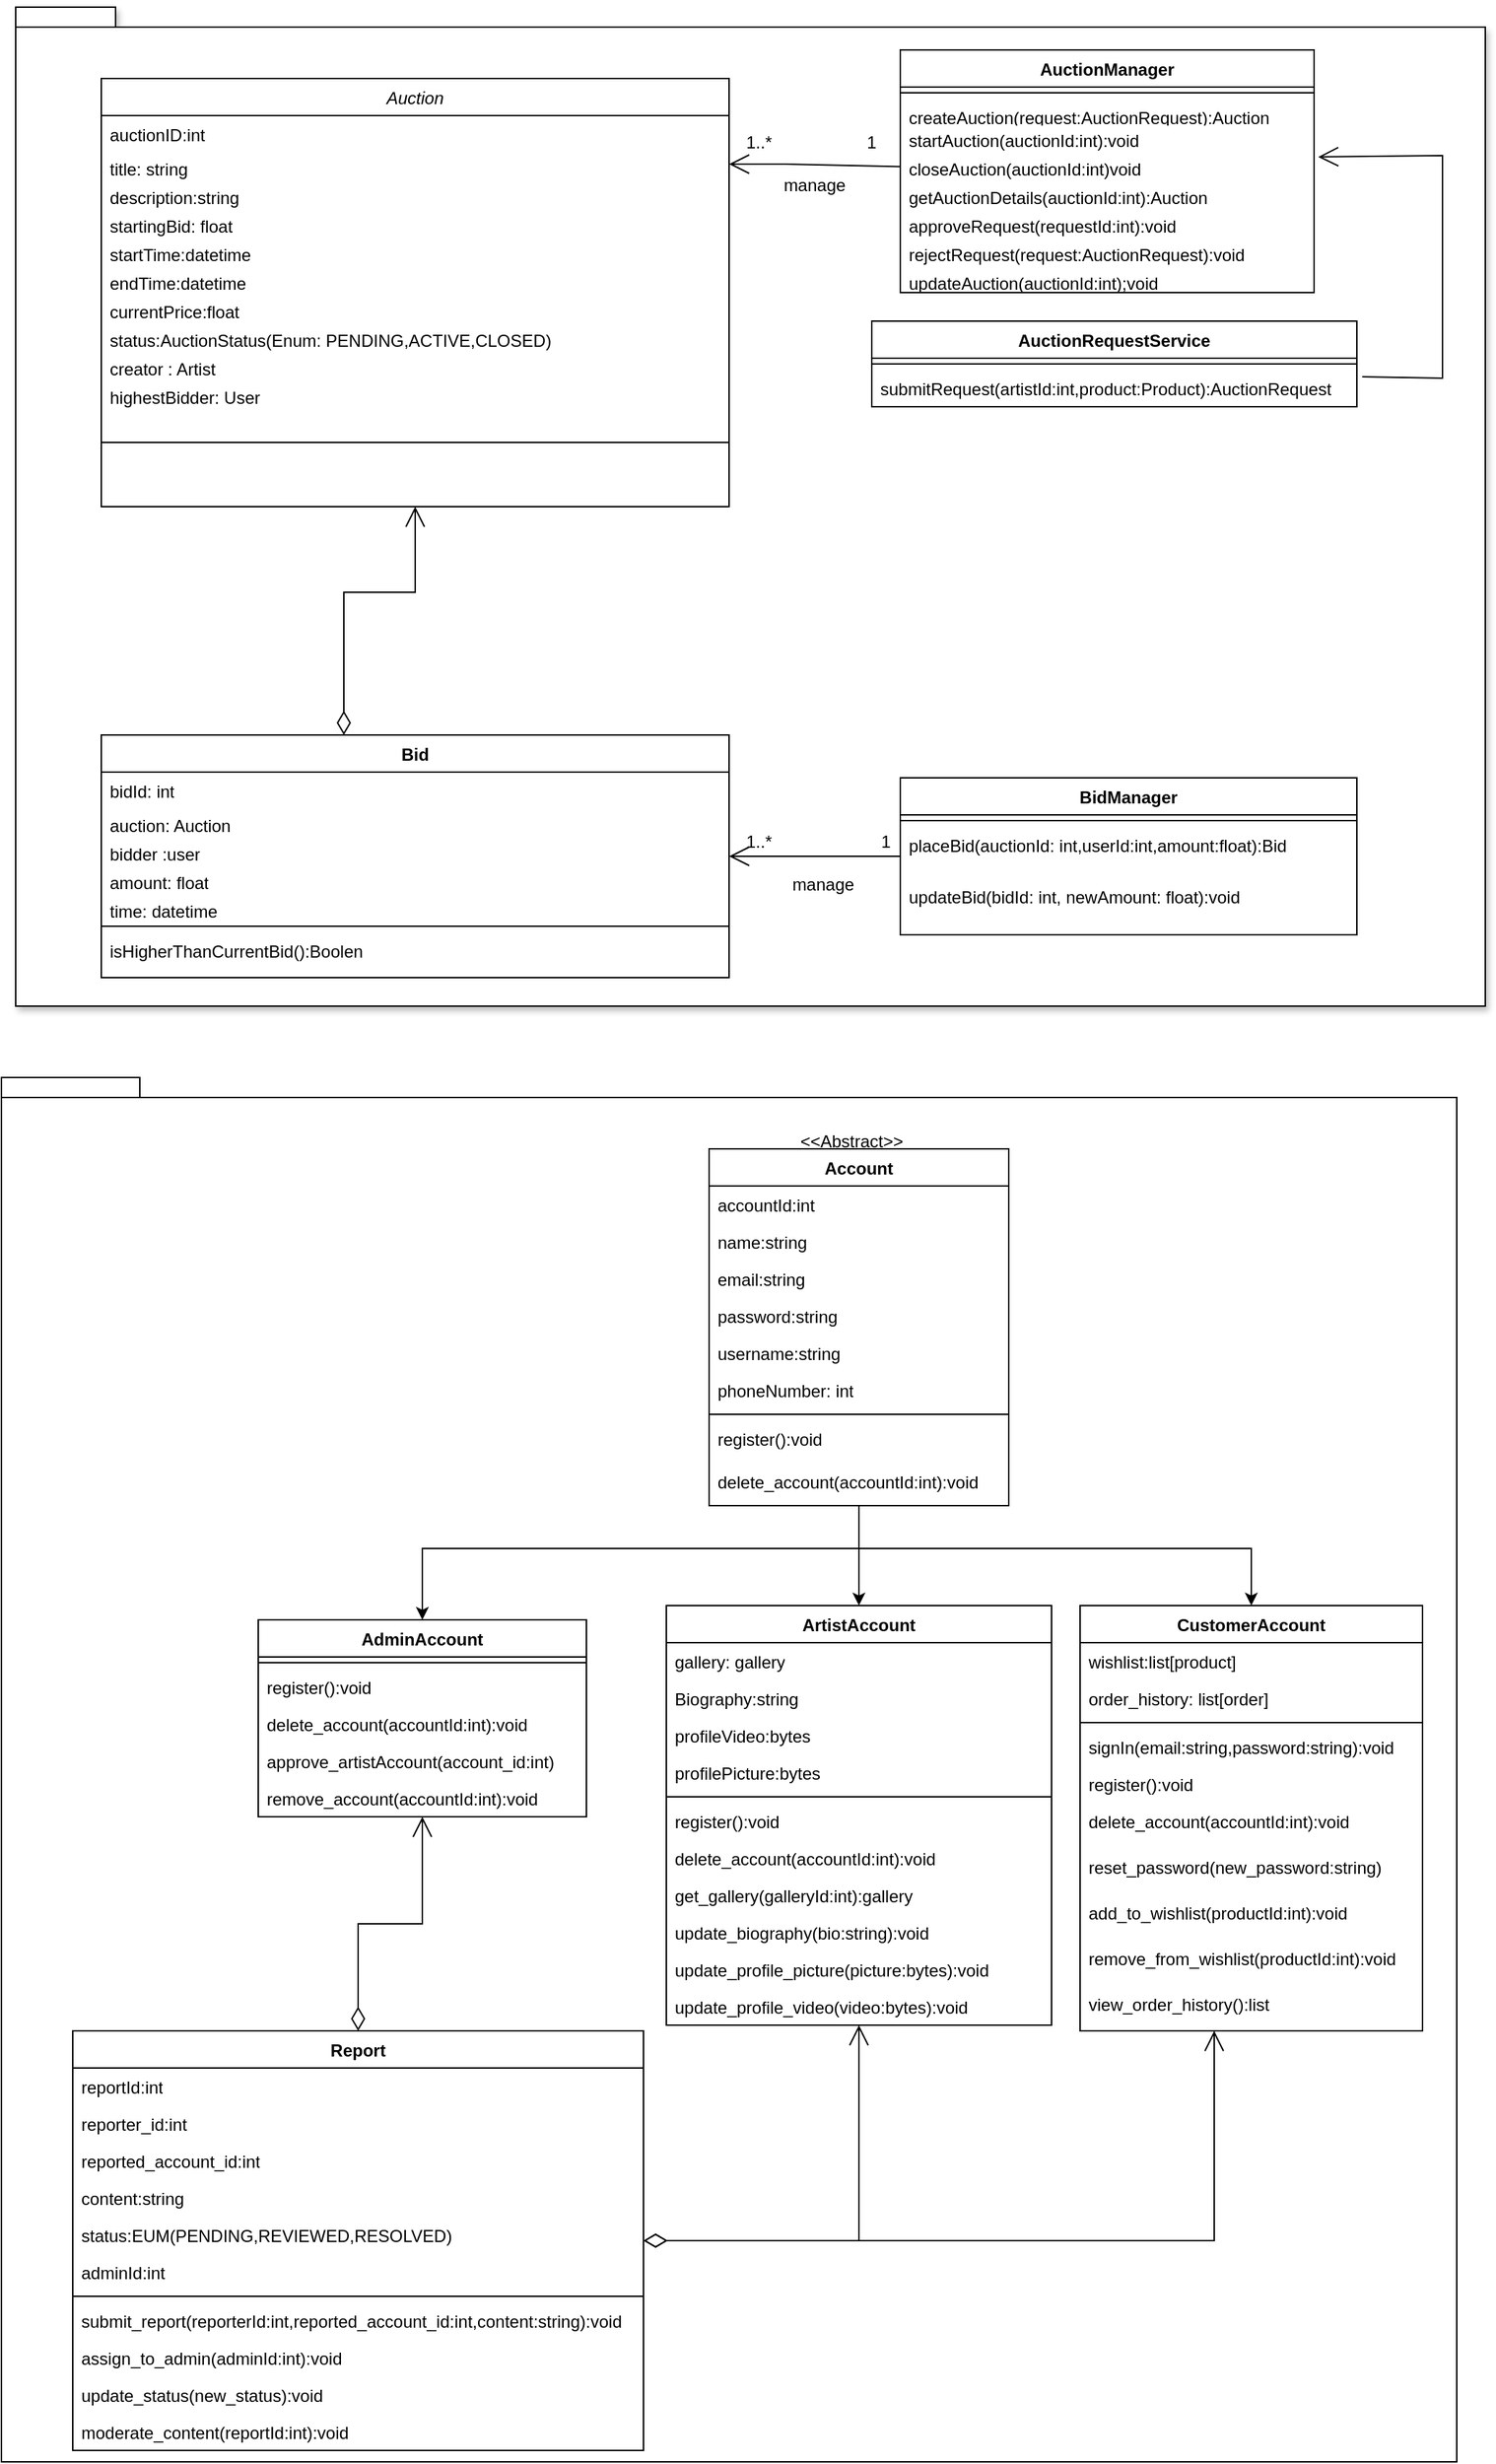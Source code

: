 <mxfile version="21.1.2" type="device">
  <diagram id="C5RBs43oDa-KdzZeNtuy" name="Page-1">
    <mxGraphModel dx="2812" dy="2124" grid="1" gridSize="10" guides="1" tooltips="1" connect="1" arrows="1" fold="1" page="1" pageScale="1" pageWidth="827" pageHeight="1169" math="0" shadow="0">
      <root>
        <mxCell id="WIyWlLk6GJQsqaUBKTNV-0" />
        <mxCell id="WIyWlLk6GJQsqaUBKTNV-1" parent="WIyWlLk6GJQsqaUBKTNV-0" />
        <mxCell id="nZHmT-HBL0MEHLxEnrGU-78" value="" style="shape=folder;fontStyle=1;spacingTop=10;tabWidth=40;tabHeight=14;tabPosition=left;html=1;whiteSpace=wrap;shadow=1;" vertex="1" parent="WIyWlLk6GJQsqaUBKTNV-1">
          <mxGeometry x="-500" y="-930" width="1030" height="700" as="geometry" />
        </mxCell>
        <mxCell id="zkfFHV4jXpPFQw0GAbJ--0" value="Auction" style="swimlane;fontStyle=2;align=center;verticalAlign=top;childLayout=stackLayout;horizontal=1;startSize=26;horizontalStack=0;resizeParent=1;resizeLast=0;collapsible=1;marginBottom=0;rounded=0;shadow=0;strokeWidth=1;" parent="WIyWlLk6GJQsqaUBKTNV-1" vertex="1">
          <mxGeometry x="-440" y="-880" width="440" height="300" as="geometry">
            <mxRectangle x="230" y="140" width="160" height="26" as="alternateBounds" />
          </mxGeometry>
        </mxCell>
        <mxCell id="nZHmT-HBL0MEHLxEnrGU-8" value="auctionID:int" style="text;align=left;verticalAlign=top;spacingLeft=4;spacingRight=4;overflow=hidden;rotatable=0;points=[[0,0.5],[1,0.5]];portConstraint=eastwest;" vertex="1" parent="zkfFHV4jXpPFQw0GAbJ--0">
          <mxGeometry y="26" width="440" height="24" as="geometry" />
        </mxCell>
        <mxCell id="nZHmT-HBL0MEHLxEnrGU-7" value="title: string" style="text;align=left;verticalAlign=top;spacingLeft=4;spacingRight=4;overflow=hidden;rotatable=0;points=[[0,0.5],[1,0.5]];portConstraint=eastwest;" vertex="1" parent="zkfFHV4jXpPFQw0GAbJ--0">
          <mxGeometry y="50" width="440" height="20" as="geometry" />
        </mxCell>
        <mxCell id="nZHmT-HBL0MEHLxEnrGU-6" value="description:string" style="text;align=left;verticalAlign=top;spacingLeft=4;spacingRight=4;overflow=hidden;rotatable=0;points=[[0,0.5],[1,0.5]];portConstraint=eastwest;" vertex="1" parent="zkfFHV4jXpPFQw0GAbJ--0">
          <mxGeometry y="70" width="440" height="20" as="geometry" />
        </mxCell>
        <mxCell id="nZHmT-HBL0MEHLxEnrGU-5" value="startingBid: float" style="text;align=left;verticalAlign=top;spacingLeft=4;spacingRight=4;overflow=hidden;rotatable=0;points=[[0,0.5],[1,0.5]];portConstraint=eastwest;" vertex="1" parent="zkfFHV4jXpPFQw0GAbJ--0">
          <mxGeometry y="90" width="440" height="20" as="geometry" />
        </mxCell>
        <mxCell id="nZHmT-HBL0MEHLxEnrGU-4" value="startTime:datetime" style="text;align=left;verticalAlign=top;spacingLeft=4;spacingRight=4;overflow=hidden;rotatable=0;points=[[0,0.5],[1,0.5]];portConstraint=eastwest;" vertex="1" parent="zkfFHV4jXpPFQw0GAbJ--0">
          <mxGeometry y="110" width="440" height="20" as="geometry" />
        </mxCell>
        <mxCell id="nZHmT-HBL0MEHLxEnrGU-3" value="endTime:datetime&#xa;" style="text;align=left;verticalAlign=top;spacingLeft=4;spacingRight=4;overflow=hidden;rotatable=0;points=[[0,0.5],[1,0.5]];portConstraint=eastwest;" vertex="1" parent="zkfFHV4jXpPFQw0GAbJ--0">
          <mxGeometry y="130" width="440" height="20" as="geometry" />
        </mxCell>
        <mxCell id="nZHmT-HBL0MEHLxEnrGU-1" value="currentPrice:float" style="text;align=left;verticalAlign=top;spacingLeft=4;spacingRight=4;overflow=hidden;rotatable=0;points=[[0,0.5],[1,0.5]];portConstraint=eastwest;" vertex="1" parent="zkfFHV4jXpPFQw0GAbJ--0">
          <mxGeometry y="150" width="440" height="20" as="geometry" />
        </mxCell>
        <mxCell id="nZHmT-HBL0MEHLxEnrGU-0" value="status:AuctionStatus(Enum: PENDING,ACTIVE,CLOSED)" style="text;align=left;verticalAlign=top;spacingLeft=4;spacingRight=4;overflow=hidden;rotatable=0;points=[[0,0.5],[1,0.5]];portConstraint=eastwest;" vertex="1" parent="zkfFHV4jXpPFQw0GAbJ--0">
          <mxGeometry y="170" width="440" height="20" as="geometry" />
        </mxCell>
        <mxCell id="zkfFHV4jXpPFQw0GAbJ--1" value="creator : Artist" style="text;align=left;verticalAlign=top;spacingLeft=4;spacingRight=4;overflow=hidden;rotatable=0;points=[[0,0.5],[1,0.5]];portConstraint=eastwest;" parent="zkfFHV4jXpPFQw0GAbJ--0" vertex="1">
          <mxGeometry y="190" width="440" height="20" as="geometry" />
        </mxCell>
        <mxCell id="nZHmT-HBL0MEHLxEnrGU-9" value="highestBidder: User" style="text;align=left;verticalAlign=top;spacingLeft=4;spacingRight=4;overflow=hidden;rotatable=0;points=[[0,0.5],[1,0.5]];portConstraint=eastwest;" vertex="1" parent="zkfFHV4jXpPFQw0GAbJ--0">
          <mxGeometry y="210" width="440" height="30" as="geometry" />
        </mxCell>
        <mxCell id="zkfFHV4jXpPFQw0GAbJ--4" value="" style="line;html=1;strokeWidth=1;align=left;verticalAlign=middle;spacingTop=-1;spacingLeft=3;spacingRight=3;rotatable=0;labelPosition=right;points=[];portConstraint=eastwest;" parent="zkfFHV4jXpPFQw0GAbJ--0" vertex="1">
          <mxGeometry y="240" width="440" height="30" as="geometry" />
        </mxCell>
        <mxCell id="dDkhY7gSZEvB0Nm0r4al-10" value="AuctionManager" style="swimlane;fontStyle=1;align=center;verticalAlign=top;childLayout=stackLayout;horizontal=1;startSize=26;horizontalStack=0;resizeParent=1;resizeParentMax=0;resizeLast=0;collapsible=1;marginBottom=0;whiteSpace=wrap;html=1;" parent="WIyWlLk6GJQsqaUBKTNV-1" vertex="1">
          <mxGeometry x="120" y="-900" width="290" height="170" as="geometry" />
        </mxCell>
        <mxCell id="dDkhY7gSZEvB0Nm0r4al-12" value="" style="line;strokeWidth=1;fillColor=none;align=left;verticalAlign=middle;spacingTop=-1;spacingLeft=3;spacingRight=3;rotatable=0;labelPosition=right;points=[];portConstraint=eastwest;strokeColor=inherit;" parent="dDkhY7gSZEvB0Nm0r4al-10" vertex="1">
          <mxGeometry y="26" width="290" height="8" as="geometry" />
        </mxCell>
        <mxCell id="dDkhY7gSZEvB0Nm0r4al-13" value="createAuction(request:AuctionRequest):Auction" style="text;strokeColor=none;fillColor=none;align=left;verticalAlign=top;spacingLeft=4;spacingRight=4;overflow=hidden;rotatable=0;points=[[0,0.5],[1,0.5]];portConstraint=eastwest;whiteSpace=wrap;html=1;" parent="dDkhY7gSZEvB0Nm0r4al-10" vertex="1">
          <mxGeometry y="34" width="290" height="16" as="geometry" />
        </mxCell>
        <mxCell id="dDkhY7gSZEvB0Nm0r4al-29" value="startAuction(auctionId:int):void" style="text;strokeColor=none;fillColor=none;align=left;verticalAlign=top;spacingLeft=4;spacingRight=4;overflow=hidden;rotatable=0;points=[[0,0.5],[1,0.5]];portConstraint=eastwest;whiteSpace=wrap;html=1;" parent="dDkhY7gSZEvB0Nm0r4al-10" vertex="1">
          <mxGeometry y="50" width="290" height="20" as="geometry" />
        </mxCell>
        <mxCell id="dDkhY7gSZEvB0Nm0r4al-28" value="closeAuction(auctionId:int)void" style="text;strokeColor=none;fillColor=none;align=left;verticalAlign=top;spacingLeft=4;spacingRight=4;overflow=hidden;rotatable=0;points=[[0,0.5],[1,0.5]];portConstraint=eastwest;whiteSpace=wrap;html=1;" parent="dDkhY7gSZEvB0Nm0r4al-10" vertex="1">
          <mxGeometry y="70" width="290" height="20" as="geometry" />
        </mxCell>
        <mxCell id="dDkhY7gSZEvB0Nm0r4al-27" value="getAuctionDetails(auctionId:int):Auction" style="text;strokeColor=none;fillColor=none;align=left;verticalAlign=top;spacingLeft=4;spacingRight=4;overflow=hidden;rotatable=0;points=[[0,0.5],[1,0.5]];portConstraint=eastwest;whiteSpace=wrap;html=1;" parent="dDkhY7gSZEvB0Nm0r4al-10" vertex="1">
          <mxGeometry y="90" width="290" height="20" as="geometry" />
        </mxCell>
        <mxCell id="nZHmT-HBL0MEHLxEnrGU-21" value="approveRequest(requestId:int):void" style="text;strokeColor=none;fillColor=none;align=left;verticalAlign=top;spacingLeft=4;spacingRight=4;overflow=hidden;rotatable=0;points=[[0,0.5],[1,0.5]];portConstraint=eastwest;whiteSpace=wrap;html=1;" vertex="1" parent="dDkhY7gSZEvB0Nm0r4al-10">
          <mxGeometry y="110" width="290" height="20" as="geometry" />
        </mxCell>
        <mxCell id="nZHmT-HBL0MEHLxEnrGU-22" value="rejectRequest(request:AuctionRequest):void" style="text;strokeColor=none;fillColor=none;align=left;verticalAlign=top;spacingLeft=4;spacingRight=4;overflow=hidden;rotatable=0;points=[[0,0.5],[1,0.5]];portConstraint=eastwest;whiteSpace=wrap;html=1;" vertex="1" parent="dDkhY7gSZEvB0Nm0r4al-10">
          <mxGeometry y="130" width="290" height="20" as="geometry" />
        </mxCell>
        <mxCell id="nZHmT-HBL0MEHLxEnrGU-129" value="updateAuction(auctionId:int);void" style="text;strokeColor=none;fillColor=none;align=left;verticalAlign=top;spacingLeft=4;spacingRight=4;overflow=hidden;rotatable=0;points=[[0,0.5],[1,0.5]];portConstraint=eastwest;whiteSpace=wrap;html=1;" vertex="1" parent="dDkhY7gSZEvB0Nm0r4al-10">
          <mxGeometry y="150" width="290" height="20" as="geometry" />
        </mxCell>
        <mxCell id="dDkhY7gSZEvB0Nm0r4al-15" value="BidManager" style="swimlane;fontStyle=1;align=center;verticalAlign=top;childLayout=stackLayout;horizontal=1;startSize=26;horizontalStack=0;resizeParent=1;resizeParentMax=0;resizeLast=0;collapsible=1;marginBottom=0;whiteSpace=wrap;html=1;" parent="WIyWlLk6GJQsqaUBKTNV-1" vertex="1">
          <mxGeometry x="120" y="-390" width="320" height="110" as="geometry" />
        </mxCell>
        <mxCell id="dDkhY7gSZEvB0Nm0r4al-17" value="" style="line;strokeWidth=1;fillColor=none;align=left;verticalAlign=middle;spacingTop=-1;spacingLeft=3;spacingRight=3;rotatable=0;labelPosition=right;points=[];portConstraint=eastwest;strokeColor=inherit;" parent="dDkhY7gSZEvB0Nm0r4al-15" vertex="1">
          <mxGeometry y="26" width="320" height="8" as="geometry" />
        </mxCell>
        <mxCell id="dDkhY7gSZEvB0Nm0r4al-18" value="placeBid(auctionId: int,userId:int,amount:float):Bid" style="text;strokeColor=none;fillColor=none;align=left;verticalAlign=top;spacingLeft=4;spacingRight=4;overflow=hidden;rotatable=0;points=[[0,0.5],[1,0.5]];portConstraint=eastwest;whiteSpace=wrap;html=1;" parent="dDkhY7gSZEvB0Nm0r4al-15" vertex="1">
          <mxGeometry y="34" width="320" height="36" as="geometry" />
        </mxCell>
        <mxCell id="dDkhY7gSZEvB0Nm0r4al-26" value="updateBid(bidId: int, newAmount: float):void" style="text;strokeColor=none;fillColor=none;align=left;verticalAlign=top;spacingLeft=4;spacingRight=4;overflow=hidden;rotatable=0;points=[[0,0.5],[1,0.5]];portConstraint=eastwest;whiteSpace=wrap;html=1;" parent="dDkhY7gSZEvB0Nm0r4al-15" vertex="1">
          <mxGeometry y="70" width="320" height="40" as="geometry" />
        </mxCell>
        <mxCell id="dDkhY7gSZEvB0Nm0r4al-41" value="AuctionRequestService" style="swimlane;fontStyle=1;align=center;verticalAlign=top;childLayout=stackLayout;horizontal=1;startSize=26;horizontalStack=0;resizeParent=1;resizeParentMax=0;resizeLast=0;collapsible=1;marginBottom=0;whiteSpace=wrap;html=1;" parent="WIyWlLk6GJQsqaUBKTNV-1" vertex="1">
          <mxGeometry x="100" y="-710" width="340" height="60" as="geometry" />
        </mxCell>
        <mxCell id="dDkhY7gSZEvB0Nm0r4al-43" value="" style="line;strokeWidth=1;fillColor=none;align=left;verticalAlign=middle;spacingTop=-1;spacingLeft=3;spacingRight=3;rotatable=0;labelPosition=right;points=[];portConstraint=eastwest;strokeColor=inherit;" parent="dDkhY7gSZEvB0Nm0r4al-41" vertex="1">
          <mxGeometry y="26" width="340" height="8" as="geometry" />
        </mxCell>
        <mxCell id="dDkhY7gSZEvB0Nm0r4al-44" value="submitRequest(artistId:int,product:Product):AuctionRequest" style="text;strokeColor=none;fillColor=none;align=left;verticalAlign=top;spacingLeft=4;spacingRight=4;overflow=hidden;rotatable=0;points=[[0,0.5],[1,0.5]];portConstraint=eastwest;whiteSpace=wrap;html=1;" parent="dDkhY7gSZEvB0Nm0r4al-41" vertex="1">
          <mxGeometry y="34" width="340" height="26" as="geometry" />
        </mxCell>
        <mxCell id="dDkhY7gSZEvB0Nm0r4al-2" value="Bid" style="swimlane;fontStyle=1;align=center;verticalAlign=top;childLayout=stackLayout;horizontal=1;startSize=26;horizontalStack=0;resizeParent=1;resizeParentMax=0;resizeLast=0;collapsible=1;marginBottom=0;whiteSpace=wrap;html=1;" parent="WIyWlLk6GJQsqaUBKTNV-1" vertex="1">
          <mxGeometry x="-440" y="-420" width="440" height="170" as="geometry" />
        </mxCell>
        <mxCell id="dDkhY7gSZEvB0Nm0r4al-3" value="bidId: int" style="text;strokeColor=none;fillColor=none;align=left;verticalAlign=top;spacingLeft=4;spacingRight=4;overflow=hidden;rotatable=0;points=[[0,0.5],[1,0.5]];portConstraint=eastwest;whiteSpace=wrap;html=1;" parent="dDkhY7gSZEvB0Nm0r4al-2" vertex="1">
          <mxGeometry y="26" width="440" height="24" as="geometry" />
        </mxCell>
        <mxCell id="dDkhY7gSZEvB0Nm0r4al-33" value="auction: Auction&lt;br&gt;" style="text;strokeColor=none;fillColor=none;align=left;verticalAlign=top;spacingLeft=4;spacingRight=4;overflow=hidden;rotatable=0;points=[[0,0.5],[1,0.5]];portConstraint=eastwest;whiteSpace=wrap;html=1;" parent="dDkhY7gSZEvB0Nm0r4al-2" vertex="1">
          <mxGeometry y="50" width="440" height="20" as="geometry" />
        </mxCell>
        <mxCell id="dDkhY7gSZEvB0Nm0r4al-32" value="bidder :user" style="text;strokeColor=none;fillColor=none;align=left;verticalAlign=top;spacingLeft=4;spacingRight=4;overflow=hidden;rotatable=0;points=[[0,0.5],[1,0.5]];portConstraint=eastwest;whiteSpace=wrap;html=1;" parent="dDkhY7gSZEvB0Nm0r4al-2" vertex="1">
          <mxGeometry y="70" width="440" height="20" as="geometry" />
        </mxCell>
        <mxCell id="dDkhY7gSZEvB0Nm0r4al-31" value="amount: float" style="text;strokeColor=none;fillColor=none;align=left;verticalAlign=top;spacingLeft=4;spacingRight=4;overflow=hidden;rotatable=0;points=[[0,0.5],[1,0.5]];portConstraint=eastwest;whiteSpace=wrap;html=1;" parent="dDkhY7gSZEvB0Nm0r4al-2" vertex="1">
          <mxGeometry y="90" width="440" height="20" as="geometry" />
        </mxCell>
        <mxCell id="dDkhY7gSZEvB0Nm0r4al-30" value="time: datetime" style="text;strokeColor=none;fillColor=none;align=left;verticalAlign=top;spacingLeft=4;spacingRight=4;overflow=hidden;rotatable=0;points=[[0,0.5],[1,0.5]];portConstraint=eastwest;whiteSpace=wrap;html=1;" parent="dDkhY7gSZEvB0Nm0r4al-2" vertex="1">
          <mxGeometry y="110" width="440" height="20" as="geometry" />
        </mxCell>
        <mxCell id="dDkhY7gSZEvB0Nm0r4al-4" value="" style="line;strokeWidth=1;fillColor=none;align=left;verticalAlign=middle;spacingTop=-1;spacingLeft=3;spacingRight=3;rotatable=0;labelPosition=right;points=[];portConstraint=eastwest;strokeColor=inherit;" parent="dDkhY7gSZEvB0Nm0r4al-2" vertex="1">
          <mxGeometry y="130" width="440" height="8" as="geometry" />
        </mxCell>
        <mxCell id="dDkhY7gSZEvB0Nm0r4al-5" value="isHigherThanCurrentBid():Boolen" style="text;strokeColor=none;fillColor=none;align=left;verticalAlign=top;spacingLeft=4;spacingRight=4;overflow=hidden;rotatable=0;points=[[0,0.5],[1,0.5]];portConstraint=eastwest;whiteSpace=wrap;html=1;" parent="dDkhY7gSZEvB0Nm0r4al-2" vertex="1">
          <mxGeometry y="138" width="440" height="32" as="geometry" />
        </mxCell>
        <mxCell id="nZHmT-HBL0MEHLxEnrGU-15" value="" style="endArrow=open;html=1;endSize=12;startArrow=diamondThin;startSize=14;startFill=0;edgeStyle=orthogonalEdgeStyle;align=left;verticalAlign=bottom;rounded=0;" edge="1" parent="WIyWlLk6GJQsqaUBKTNV-1" source="dDkhY7gSZEvB0Nm0r4al-2" target="zkfFHV4jXpPFQw0GAbJ--0">
          <mxGeometry x="-1" y="3" relative="1" as="geometry">
            <mxPoint x="-260" y="-420" as="sourcePoint" />
            <mxPoint x="-270" y="-530" as="targetPoint" />
            <Array as="points">
              <mxPoint x="-270" y="-520" />
              <mxPoint x="-220" y="-520" />
            </Array>
          </mxGeometry>
        </mxCell>
        <mxCell id="nZHmT-HBL0MEHLxEnrGU-19" value="" style="endArrow=open;endFill=1;endSize=12;html=1;rounded=0;entryX=1.01;entryY=0.247;entryDx=0;entryDy=0;entryPerimeter=0;exitX=1.011;exitY=0.19;exitDx=0;exitDy=0;exitPerimeter=0;" edge="1" parent="WIyWlLk6GJQsqaUBKTNV-1" source="dDkhY7gSZEvB0Nm0r4al-44" target="dDkhY7gSZEvB0Nm0r4al-28">
          <mxGeometry width="160" relative="1" as="geometry">
            <mxPoint x="400" y="-825.32" as="sourcePoint" />
            <mxPoint x="440" y="-710" as="targetPoint" />
            <Array as="points">
              <mxPoint x="500" y="-670" />
              <mxPoint x="500" y="-826" />
            </Array>
          </mxGeometry>
        </mxCell>
        <mxCell id="nZHmT-HBL0MEHLxEnrGU-91" value="" style="shape=folder;fontStyle=1;spacingTop=10;tabWidth=40;tabHeight=14;tabPosition=left;html=1;whiteSpace=wrap;" vertex="1" parent="WIyWlLk6GJQsqaUBKTNV-1">
          <mxGeometry x="-510" y="-180" width="1020" height="970" as="geometry" />
        </mxCell>
        <mxCell id="nZHmT-HBL0MEHLxEnrGU-92" style="edgeStyle=orthogonalEdgeStyle;rounded=0;orthogonalLoop=1;jettySize=auto;html=1;" edge="1" parent="WIyWlLk6GJQsqaUBKTNV-1" source="nZHmT-HBL0MEHLxEnrGU-35" target="nZHmT-HBL0MEHLxEnrGU-59">
          <mxGeometry relative="1" as="geometry">
            <Array as="points">
              <mxPoint x="91" y="150" />
              <mxPoint x="366" y="150" />
            </Array>
          </mxGeometry>
        </mxCell>
        <mxCell id="nZHmT-HBL0MEHLxEnrGU-94" style="edgeStyle=orthogonalEdgeStyle;rounded=0;orthogonalLoop=1;jettySize=auto;html=1;" edge="1" parent="WIyWlLk6GJQsqaUBKTNV-1" source="nZHmT-HBL0MEHLxEnrGU-35" target="nZHmT-HBL0MEHLxEnrGU-46">
          <mxGeometry relative="1" as="geometry">
            <Array as="points">
              <mxPoint x="91" y="150" />
              <mxPoint x="-215" y="150" />
            </Array>
          </mxGeometry>
        </mxCell>
        <mxCell id="nZHmT-HBL0MEHLxEnrGU-95" style="edgeStyle=orthogonalEdgeStyle;rounded=0;orthogonalLoop=1;jettySize=auto;html=1;" edge="1" parent="WIyWlLk6GJQsqaUBKTNV-1" source="nZHmT-HBL0MEHLxEnrGU-35" target="nZHmT-HBL0MEHLxEnrGU-50">
          <mxGeometry relative="1" as="geometry" />
        </mxCell>
        <mxCell id="nZHmT-HBL0MEHLxEnrGU-35" value="Account" style="swimlane;fontStyle=1;align=center;verticalAlign=top;childLayout=stackLayout;horizontal=1;startSize=26;horizontalStack=0;resizeParent=1;resizeParentMax=0;resizeLast=0;collapsible=1;marginBottom=0;whiteSpace=wrap;html=1;" vertex="1" parent="WIyWlLk6GJQsqaUBKTNV-1">
          <mxGeometry x="-14" y="-130" width="210" height="250" as="geometry" />
        </mxCell>
        <mxCell id="nZHmT-HBL0MEHLxEnrGU-54" value="accountId:int" style="text;strokeColor=none;fillColor=none;align=left;verticalAlign=top;spacingLeft=4;spacingRight=4;overflow=hidden;rotatable=0;points=[[0,0.5],[1,0.5]];portConstraint=eastwest;whiteSpace=wrap;html=1;" vertex="1" parent="nZHmT-HBL0MEHLxEnrGU-35">
          <mxGeometry y="26" width="210" height="26" as="geometry" />
        </mxCell>
        <mxCell id="nZHmT-HBL0MEHLxEnrGU-55" value="name:string" style="text;strokeColor=none;fillColor=none;align=left;verticalAlign=top;spacingLeft=4;spacingRight=4;overflow=hidden;rotatable=0;points=[[0,0.5],[1,0.5]];portConstraint=eastwest;whiteSpace=wrap;html=1;" vertex="1" parent="nZHmT-HBL0MEHLxEnrGU-35">
          <mxGeometry y="52" width="210" height="26" as="geometry" />
        </mxCell>
        <mxCell id="nZHmT-HBL0MEHLxEnrGU-56" value="email:string" style="text;strokeColor=none;fillColor=none;align=left;verticalAlign=top;spacingLeft=4;spacingRight=4;overflow=hidden;rotatable=0;points=[[0,0.5],[1,0.5]];portConstraint=eastwest;whiteSpace=wrap;html=1;" vertex="1" parent="nZHmT-HBL0MEHLxEnrGU-35">
          <mxGeometry y="78" width="210" height="26" as="geometry" />
        </mxCell>
        <mxCell id="nZHmT-HBL0MEHLxEnrGU-36" value="password:string" style="text;strokeColor=none;fillColor=none;align=left;verticalAlign=top;spacingLeft=4;spacingRight=4;overflow=hidden;rotatable=0;points=[[0,0.5],[1,0.5]];portConstraint=eastwest;whiteSpace=wrap;html=1;" vertex="1" parent="nZHmT-HBL0MEHLxEnrGU-35">
          <mxGeometry y="104" width="210" height="26" as="geometry" />
        </mxCell>
        <mxCell id="nZHmT-HBL0MEHLxEnrGU-57" value="username:string" style="text;strokeColor=none;fillColor=none;align=left;verticalAlign=top;spacingLeft=4;spacingRight=4;overflow=hidden;rotatable=0;points=[[0,0.5],[1,0.5]];portConstraint=eastwest;whiteSpace=wrap;html=1;" vertex="1" parent="nZHmT-HBL0MEHLxEnrGU-35">
          <mxGeometry y="130" width="210" height="26" as="geometry" />
        </mxCell>
        <mxCell id="nZHmT-HBL0MEHLxEnrGU-76" value="phoneNumber: int" style="text;strokeColor=none;fillColor=none;align=left;verticalAlign=top;spacingLeft=4;spacingRight=4;overflow=hidden;rotatable=0;points=[[0,0.5],[1,0.5]];portConstraint=eastwest;whiteSpace=wrap;html=1;" vertex="1" parent="nZHmT-HBL0MEHLxEnrGU-35">
          <mxGeometry y="156" width="210" height="26" as="geometry" />
        </mxCell>
        <mxCell id="nZHmT-HBL0MEHLxEnrGU-37" value="" style="line;strokeWidth=1;fillColor=none;align=left;verticalAlign=middle;spacingTop=-1;spacingLeft=3;spacingRight=3;rotatable=0;labelPosition=right;points=[];portConstraint=eastwest;strokeColor=inherit;" vertex="1" parent="nZHmT-HBL0MEHLxEnrGU-35">
          <mxGeometry y="182" width="210" height="8" as="geometry" />
        </mxCell>
        <mxCell id="nZHmT-HBL0MEHLxEnrGU-38" value="register():void" style="text;strokeColor=none;fillColor=none;align=left;verticalAlign=top;spacingLeft=4;spacingRight=4;overflow=hidden;rotatable=0;points=[[0,0.5],[1,0.5]];portConstraint=eastwest;whiteSpace=wrap;html=1;" vertex="1" parent="nZHmT-HBL0MEHLxEnrGU-35">
          <mxGeometry y="190" width="210" height="30" as="geometry" />
        </mxCell>
        <mxCell id="nZHmT-HBL0MEHLxEnrGU-39" value="delete_account(accountId:int):void" style="text;strokeColor=none;fillColor=none;align=left;verticalAlign=top;spacingLeft=4;spacingRight=4;overflow=hidden;rotatable=0;points=[[0,0.5],[1,0.5]];portConstraint=eastwest;whiteSpace=wrap;html=1;" vertex="1" parent="nZHmT-HBL0MEHLxEnrGU-35">
          <mxGeometry y="220" width="210" height="30" as="geometry" />
        </mxCell>
        <mxCell id="nZHmT-HBL0MEHLxEnrGU-41" value="&amp;lt;&amp;lt;Abstract&amp;gt;&amp;gt;" style="text;html=1;strokeColor=none;fillColor=none;align=center;verticalAlign=middle;whiteSpace=wrap;rounded=0;" vertex="1" parent="WIyWlLk6GJQsqaUBKTNV-1">
          <mxGeometry x="56" y="-150" width="60" height="30" as="geometry" />
        </mxCell>
        <mxCell id="nZHmT-HBL0MEHLxEnrGU-46" value="AdminAccount" style="swimlane;fontStyle=1;align=center;verticalAlign=top;childLayout=stackLayout;horizontal=1;startSize=26;horizontalStack=0;resizeParent=1;resizeParentMax=0;resizeLast=0;collapsible=1;marginBottom=0;whiteSpace=wrap;html=1;" vertex="1" parent="WIyWlLk6GJQsqaUBKTNV-1">
          <mxGeometry x="-330" y="200" width="230" height="138" as="geometry" />
        </mxCell>
        <mxCell id="nZHmT-HBL0MEHLxEnrGU-48" value="" style="line;strokeWidth=1;fillColor=none;align=left;verticalAlign=middle;spacingTop=-1;spacingLeft=3;spacingRight=3;rotatable=0;labelPosition=right;points=[];portConstraint=eastwest;strokeColor=inherit;" vertex="1" parent="nZHmT-HBL0MEHLxEnrGU-46">
          <mxGeometry y="26" width="230" height="8" as="geometry" />
        </mxCell>
        <mxCell id="nZHmT-HBL0MEHLxEnrGU-101" value="register():void" style="text;strokeColor=none;fillColor=none;align=left;verticalAlign=top;spacingLeft=4;spacingRight=4;overflow=hidden;rotatable=0;points=[[0,0.5],[1,0.5]];portConstraint=eastwest;whiteSpace=wrap;html=1;" vertex="1" parent="nZHmT-HBL0MEHLxEnrGU-46">
          <mxGeometry y="34" width="230" height="26" as="geometry" />
        </mxCell>
        <mxCell id="nZHmT-HBL0MEHLxEnrGU-100" value="delete_account(accountId:int):void" style="text;strokeColor=none;fillColor=none;align=left;verticalAlign=top;spacingLeft=4;spacingRight=4;overflow=hidden;rotatable=0;points=[[0,0.5],[1,0.5]];portConstraint=eastwest;whiteSpace=wrap;html=1;" vertex="1" parent="nZHmT-HBL0MEHLxEnrGU-46">
          <mxGeometry y="60" width="230" height="26" as="geometry" />
        </mxCell>
        <mxCell id="nZHmT-HBL0MEHLxEnrGU-49" value="approve_artistAccount(account_id:int)" style="text;strokeColor=none;fillColor=none;align=left;verticalAlign=top;spacingLeft=4;spacingRight=4;overflow=hidden;rotatable=0;points=[[0,0.5],[1,0.5]];portConstraint=eastwest;whiteSpace=wrap;html=1;" vertex="1" parent="nZHmT-HBL0MEHLxEnrGU-46">
          <mxGeometry y="86" width="230" height="26" as="geometry" />
        </mxCell>
        <mxCell id="nZHmT-HBL0MEHLxEnrGU-74" value="remove_account(accountId:int):void" style="text;strokeColor=none;fillColor=none;align=left;verticalAlign=top;spacingLeft=4;spacingRight=4;overflow=hidden;rotatable=0;points=[[0,0.5],[1,0.5]];portConstraint=eastwest;whiteSpace=wrap;html=1;" vertex="1" parent="nZHmT-HBL0MEHLxEnrGU-46">
          <mxGeometry y="112" width="230" height="26" as="geometry" />
        </mxCell>
        <mxCell id="nZHmT-HBL0MEHLxEnrGU-50" value="ArtistAccount" style="swimlane;fontStyle=1;align=center;verticalAlign=top;childLayout=stackLayout;horizontal=1;startSize=26;horizontalStack=0;resizeParent=1;resizeParentMax=0;resizeLast=0;collapsible=1;marginBottom=0;whiteSpace=wrap;html=1;" vertex="1" parent="WIyWlLk6GJQsqaUBKTNV-1">
          <mxGeometry x="-44" y="190" width="270" height="294" as="geometry" />
        </mxCell>
        <mxCell id="nZHmT-HBL0MEHLxEnrGU-51" value="gallery: gallery" style="text;strokeColor=none;fillColor=none;align=left;verticalAlign=top;spacingLeft=4;spacingRight=4;overflow=hidden;rotatable=0;points=[[0,0.5],[1,0.5]];portConstraint=eastwest;whiteSpace=wrap;html=1;" vertex="1" parent="nZHmT-HBL0MEHLxEnrGU-50">
          <mxGeometry y="26" width="270" height="26" as="geometry" />
        </mxCell>
        <mxCell id="nZHmT-HBL0MEHLxEnrGU-80" value="Biography:string" style="text;strokeColor=none;fillColor=none;align=left;verticalAlign=top;spacingLeft=4;spacingRight=4;overflow=hidden;rotatable=0;points=[[0,0.5],[1,0.5]];portConstraint=eastwest;whiteSpace=wrap;html=1;" vertex="1" parent="nZHmT-HBL0MEHLxEnrGU-50">
          <mxGeometry y="52" width="270" height="26" as="geometry" />
        </mxCell>
        <mxCell id="nZHmT-HBL0MEHLxEnrGU-81" value="profileVideo:bytes" style="text;strokeColor=none;fillColor=none;align=left;verticalAlign=top;spacingLeft=4;spacingRight=4;overflow=hidden;rotatable=0;points=[[0,0.5],[1,0.5]];portConstraint=eastwest;whiteSpace=wrap;html=1;" vertex="1" parent="nZHmT-HBL0MEHLxEnrGU-50">
          <mxGeometry y="78" width="270" height="26" as="geometry" />
        </mxCell>
        <mxCell id="nZHmT-HBL0MEHLxEnrGU-82" value="profilePicture:bytes" style="text;strokeColor=none;fillColor=none;align=left;verticalAlign=top;spacingLeft=4;spacingRight=4;overflow=hidden;rotatable=0;points=[[0,0.5],[1,0.5]];portConstraint=eastwest;whiteSpace=wrap;html=1;" vertex="1" parent="nZHmT-HBL0MEHLxEnrGU-50">
          <mxGeometry y="104" width="270" height="26" as="geometry" />
        </mxCell>
        <mxCell id="nZHmT-HBL0MEHLxEnrGU-52" value="" style="line;strokeWidth=1;fillColor=none;align=left;verticalAlign=middle;spacingTop=-1;spacingLeft=3;spacingRight=3;rotatable=0;labelPosition=right;points=[];portConstraint=eastwest;strokeColor=inherit;" vertex="1" parent="nZHmT-HBL0MEHLxEnrGU-50">
          <mxGeometry y="130" width="270" height="8" as="geometry" />
        </mxCell>
        <mxCell id="nZHmT-HBL0MEHLxEnrGU-98" value="register():void" style="text;strokeColor=none;fillColor=none;align=left;verticalAlign=top;spacingLeft=4;spacingRight=4;overflow=hidden;rotatable=0;points=[[0,0.5],[1,0.5]];portConstraint=eastwest;whiteSpace=wrap;html=1;" vertex="1" parent="nZHmT-HBL0MEHLxEnrGU-50">
          <mxGeometry y="138" width="270" height="26" as="geometry" />
        </mxCell>
        <mxCell id="nZHmT-HBL0MEHLxEnrGU-99" value="delete_account(accountId:int):void" style="text;strokeColor=none;fillColor=none;align=left;verticalAlign=top;spacingLeft=4;spacingRight=4;overflow=hidden;rotatable=0;points=[[0,0.5],[1,0.5]];portConstraint=eastwest;whiteSpace=wrap;html=1;" vertex="1" parent="nZHmT-HBL0MEHLxEnrGU-50">
          <mxGeometry y="164" width="270" height="26" as="geometry" />
        </mxCell>
        <mxCell id="nZHmT-HBL0MEHLxEnrGU-86" value="get_gallery(galleryId:int):gallery" style="text;strokeColor=none;fillColor=none;align=left;verticalAlign=top;spacingLeft=4;spacingRight=4;overflow=hidden;rotatable=0;points=[[0,0.5],[1,0.5]];portConstraint=eastwest;whiteSpace=wrap;html=1;" vertex="1" parent="nZHmT-HBL0MEHLxEnrGU-50">
          <mxGeometry y="190" width="270" height="26" as="geometry" />
        </mxCell>
        <mxCell id="nZHmT-HBL0MEHLxEnrGU-79" value="update_biography(bio:string):void" style="text;strokeColor=none;fillColor=none;align=left;verticalAlign=top;spacingLeft=4;spacingRight=4;overflow=hidden;rotatable=0;points=[[0,0.5],[1,0.5]];portConstraint=eastwest;whiteSpace=wrap;html=1;" vertex="1" parent="nZHmT-HBL0MEHLxEnrGU-50">
          <mxGeometry y="216" width="270" height="26" as="geometry" />
        </mxCell>
        <mxCell id="nZHmT-HBL0MEHLxEnrGU-83" value="update_profile_picture(picture:bytes):void" style="text;strokeColor=none;fillColor=none;align=left;verticalAlign=top;spacingLeft=4;spacingRight=4;overflow=hidden;rotatable=0;points=[[0,0.5],[1,0.5]];portConstraint=eastwest;whiteSpace=wrap;html=1;" vertex="1" parent="nZHmT-HBL0MEHLxEnrGU-50">
          <mxGeometry y="242" width="270" height="26" as="geometry" />
        </mxCell>
        <mxCell id="nZHmT-HBL0MEHLxEnrGU-84" value="update_profile_video(video:bytes):void" style="text;strokeColor=none;fillColor=none;align=left;verticalAlign=top;spacingLeft=4;spacingRight=4;overflow=hidden;rotatable=0;points=[[0,0.5],[1,0.5]];portConstraint=eastwest;whiteSpace=wrap;html=1;" vertex="1" parent="nZHmT-HBL0MEHLxEnrGU-50">
          <mxGeometry y="268" width="270" height="26" as="geometry" />
        </mxCell>
        <mxCell id="nZHmT-HBL0MEHLxEnrGU-59" value="CustomerAccount" style="swimlane;fontStyle=1;align=center;verticalAlign=top;childLayout=stackLayout;horizontal=1;startSize=26;horizontalStack=0;resizeParent=1;resizeParentMax=0;resizeLast=0;collapsible=1;marginBottom=0;whiteSpace=wrap;html=1;" vertex="1" parent="WIyWlLk6GJQsqaUBKTNV-1">
          <mxGeometry x="246" y="190" width="240" height="298" as="geometry" />
        </mxCell>
        <mxCell id="nZHmT-HBL0MEHLxEnrGU-63" value="wishlist:list[product]" style="text;strokeColor=none;fillColor=none;align=left;verticalAlign=top;spacingLeft=4;spacingRight=4;overflow=hidden;rotatable=0;points=[[0,0.5],[1,0.5]];portConstraint=eastwest;whiteSpace=wrap;html=1;" vertex="1" parent="nZHmT-HBL0MEHLxEnrGU-59">
          <mxGeometry y="26" width="240" height="26" as="geometry" />
        </mxCell>
        <mxCell id="nZHmT-HBL0MEHLxEnrGU-60" value="order_history: list[order]" style="text;strokeColor=none;fillColor=none;align=left;verticalAlign=top;spacingLeft=4;spacingRight=4;overflow=hidden;rotatable=0;points=[[0,0.5],[1,0.5]];portConstraint=eastwest;whiteSpace=wrap;html=1;" vertex="1" parent="nZHmT-HBL0MEHLxEnrGU-59">
          <mxGeometry y="52" width="240" height="26" as="geometry" />
        </mxCell>
        <mxCell id="nZHmT-HBL0MEHLxEnrGU-61" value="" style="line;strokeWidth=1;fillColor=none;align=left;verticalAlign=middle;spacingTop=-1;spacingLeft=3;spacingRight=3;rotatable=0;labelPosition=right;points=[];portConstraint=eastwest;strokeColor=inherit;" vertex="1" parent="nZHmT-HBL0MEHLxEnrGU-59">
          <mxGeometry y="78" width="240" height="8" as="geometry" />
        </mxCell>
        <mxCell id="nZHmT-HBL0MEHLxEnrGU-64" value="signIn(email:string,password:string):void" style="text;strokeColor=none;fillColor=none;align=left;verticalAlign=top;spacingLeft=4;spacingRight=4;overflow=hidden;rotatable=0;points=[[0,0.5],[1,0.5]];portConstraint=eastwest;whiteSpace=wrap;html=1;" vertex="1" parent="nZHmT-HBL0MEHLxEnrGU-59">
          <mxGeometry y="86" width="240" height="26" as="geometry" />
        </mxCell>
        <mxCell id="nZHmT-HBL0MEHLxEnrGU-65" value="register():void" style="text;strokeColor=none;fillColor=none;align=left;verticalAlign=top;spacingLeft=4;spacingRight=4;overflow=hidden;rotatable=0;points=[[0,0.5],[1,0.5]];portConstraint=eastwest;whiteSpace=wrap;html=1;" vertex="1" parent="nZHmT-HBL0MEHLxEnrGU-59">
          <mxGeometry y="112" width="240" height="26" as="geometry" />
        </mxCell>
        <mxCell id="nZHmT-HBL0MEHLxEnrGU-62" value="delete_account(accountId:int):void" style="text;strokeColor=none;fillColor=none;align=left;verticalAlign=top;spacingLeft=4;spacingRight=4;overflow=hidden;rotatable=0;points=[[0,0.5],[1,0.5]];portConstraint=eastwest;whiteSpace=wrap;html=1;" vertex="1" parent="nZHmT-HBL0MEHLxEnrGU-59">
          <mxGeometry y="138" width="240" height="32" as="geometry" />
        </mxCell>
        <mxCell id="nZHmT-HBL0MEHLxEnrGU-66" value="reset_password(new_password:string)" style="text;strokeColor=none;fillColor=none;align=left;verticalAlign=top;spacingLeft=4;spacingRight=4;overflow=hidden;rotatable=0;points=[[0,0.5],[1,0.5]];portConstraint=eastwest;whiteSpace=wrap;html=1;" vertex="1" parent="nZHmT-HBL0MEHLxEnrGU-59">
          <mxGeometry y="170" width="240" height="32" as="geometry" />
        </mxCell>
        <mxCell id="nZHmT-HBL0MEHLxEnrGU-68" value="add_to_wishlist(productId:int):void" style="text;strokeColor=none;fillColor=none;align=left;verticalAlign=top;spacingLeft=4;spacingRight=4;overflow=hidden;rotatable=0;points=[[0,0.5],[1,0.5]];portConstraint=eastwest;whiteSpace=wrap;html=1;" vertex="1" parent="nZHmT-HBL0MEHLxEnrGU-59">
          <mxGeometry y="202" width="240" height="32" as="geometry" />
        </mxCell>
        <mxCell id="nZHmT-HBL0MEHLxEnrGU-69" value="remove_from_wishlist(productId:int):void" style="text;strokeColor=none;fillColor=none;align=left;verticalAlign=top;spacingLeft=4;spacingRight=4;overflow=hidden;rotatable=0;points=[[0,0.5],[1,0.5]];portConstraint=eastwest;whiteSpace=wrap;html=1;" vertex="1" parent="nZHmT-HBL0MEHLxEnrGU-59">
          <mxGeometry y="234" width="240" height="32" as="geometry" />
        </mxCell>
        <mxCell id="nZHmT-HBL0MEHLxEnrGU-70" value="view_order_history():list" style="text;strokeColor=none;fillColor=none;align=left;verticalAlign=top;spacingLeft=4;spacingRight=4;overflow=hidden;rotatable=0;points=[[0,0.5],[1,0.5]];portConstraint=eastwest;whiteSpace=wrap;html=1;" vertex="1" parent="nZHmT-HBL0MEHLxEnrGU-59">
          <mxGeometry y="266" width="240" height="32" as="geometry" />
        </mxCell>
        <mxCell id="nZHmT-HBL0MEHLxEnrGU-102" value="Report" style="swimlane;fontStyle=1;align=center;verticalAlign=top;childLayout=stackLayout;horizontal=1;startSize=26;horizontalStack=0;resizeParent=1;resizeParentMax=0;resizeLast=0;collapsible=1;marginBottom=0;whiteSpace=wrap;html=1;" vertex="1" parent="WIyWlLk6GJQsqaUBKTNV-1">
          <mxGeometry x="-460" y="488" width="400" height="294" as="geometry" />
        </mxCell>
        <mxCell id="nZHmT-HBL0MEHLxEnrGU-103" value="reportId:int" style="text;strokeColor=none;fillColor=none;align=left;verticalAlign=top;spacingLeft=4;spacingRight=4;overflow=hidden;rotatable=0;points=[[0,0.5],[1,0.5]];portConstraint=eastwest;whiteSpace=wrap;html=1;" vertex="1" parent="nZHmT-HBL0MEHLxEnrGU-102">
          <mxGeometry y="26" width="400" height="26" as="geometry" />
        </mxCell>
        <mxCell id="nZHmT-HBL0MEHLxEnrGU-107" value="reporter_id:int" style="text;strokeColor=none;fillColor=none;align=left;verticalAlign=top;spacingLeft=4;spacingRight=4;overflow=hidden;rotatable=0;points=[[0,0.5],[1,0.5]];portConstraint=eastwest;whiteSpace=wrap;html=1;" vertex="1" parent="nZHmT-HBL0MEHLxEnrGU-102">
          <mxGeometry y="52" width="400" height="26" as="geometry" />
        </mxCell>
        <mxCell id="nZHmT-HBL0MEHLxEnrGU-108" value="reported_account_id:int" style="text;strokeColor=none;fillColor=none;align=left;verticalAlign=top;spacingLeft=4;spacingRight=4;overflow=hidden;rotatable=0;points=[[0,0.5],[1,0.5]];portConstraint=eastwest;whiteSpace=wrap;html=1;" vertex="1" parent="nZHmT-HBL0MEHLxEnrGU-102">
          <mxGeometry y="78" width="400" height="26" as="geometry" />
        </mxCell>
        <mxCell id="nZHmT-HBL0MEHLxEnrGU-109" value="content:string" style="text;strokeColor=none;fillColor=none;align=left;verticalAlign=top;spacingLeft=4;spacingRight=4;overflow=hidden;rotatable=0;points=[[0,0.5],[1,0.5]];portConstraint=eastwest;whiteSpace=wrap;html=1;" vertex="1" parent="nZHmT-HBL0MEHLxEnrGU-102">
          <mxGeometry y="104" width="400" height="26" as="geometry" />
        </mxCell>
        <mxCell id="nZHmT-HBL0MEHLxEnrGU-110" value="status:EUM(PENDING,REVIEWED,RESOLVED)" style="text;strokeColor=none;fillColor=none;align=left;verticalAlign=top;spacingLeft=4;spacingRight=4;overflow=hidden;rotatable=0;points=[[0,0.5],[1,0.5]];portConstraint=eastwest;whiteSpace=wrap;html=1;" vertex="1" parent="nZHmT-HBL0MEHLxEnrGU-102">
          <mxGeometry y="130" width="400" height="26" as="geometry" />
        </mxCell>
        <mxCell id="nZHmT-HBL0MEHLxEnrGU-111" value="adminId:int" style="text;strokeColor=none;fillColor=none;align=left;verticalAlign=top;spacingLeft=4;spacingRight=4;overflow=hidden;rotatable=0;points=[[0,0.5],[1,0.5]];portConstraint=eastwest;whiteSpace=wrap;html=1;" vertex="1" parent="nZHmT-HBL0MEHLxEnrGU-102">
          <mxGeometry y="156" width="400" height="26" as="geometry" />
        </mxCell>
        <mxCell id="nZHmT-HBL0MEHLxEnrGU-104" value="" style="line;strokeWidth=1;fillColor=none;align=left;verticalAlign=middle;spacingTop=-1;spacingLeft=3;spacingRight=3;rotatable=0;labelPosition=right;points=[];portConstraint=eastwest;strokeColor=inherit;" vertex="1" parent="nZHmT-HBL0MEHLxEnrGU-102">
          <mxGeometry y="182" width="400" height="8" as="geometry" />
        </mxCell>
        <mxCell id="nZHmT-HBL0MEHLxEnrGU-105" value="submit_report(reporterId:int,reported_account_id:int,content:string):void" style="text;strokeColor=none;fillColor=none;align=left;verticalAlign=top;spacingLeft=4;spacingRight=4;overflow=hidden;rotatable=0;points=[[0,0.5],[1,0.5]];portConstraint=eastwest;whiteSpace=wrap;html=1;" vertex="1" parent="nZHmT-HBL0MEHLxEnrGU-102">
          <mxGeometry y="190" width="400" height="26" as="geometry" />
        </mxCell>
        <mxCell id="nZHmT-HBL0MEHLxEnrGU-112" value="assign_to_admin(adminId:int):void" style="text;strokeColor=none;fillColor=none;align=left;verticalAlign=top;spacingLeft=4;spacingRight=4;overflow=hidden;rotatable=0;points=[[0,0.5],[1,0.5]];portConstraint=eastwest;whiteSpace=wrap;html=1;" vertex="1" parent="nZHmT-HBL0MEHLxEnrGU-102">
          <mxGeometry y="216" width="400" height="26" as="geometry" />
        </mxCell>
        <mxCell id="nZHmT-HBL0MEHLxEnrGU-113" value="update_status(new_status):void" style="text;strokeColor=none;fillColor=none;align=left;verticalAlign=top;spacingLeft=4;spacingRight=4;overflow=hidden;rotatable=0;points=[[0,0.5],[1,0.5]];portConstraint=eastwest;whiteSpace=wrap;html=1;" vertex="1" parent="nZHmT-HBL0MEHLxEnrGU-102">
          <mxGeometry y="242" width="400" height="26" as="geometry" />
        </mxCell>
        <mxCell id="nZHmT-HBL0MEHLxEnrGU-120" value="moderate_content(reportId:int):void" style="text;strokeColor=none;fillColor=none;align=left;verticalAlign=top;spacingLeft=4;spacingRight=4;overflow=hidden;rotatable=0;points=[[0,0.5],[1,0.5]];portConstraint=eastwest;whiteSpace=wrap;html=1;" vertex="1" parent="nZHmT-HBL0MEHLxEnrGU-102">
          <mxGeometry y="268" width="400" height="26" as="geometry" />
        </mxCell>
        <mxCell id="nZHmT-HBL0MEHLxEnrGU-114" value="" style="endArrow=open;html=1;endSize=12;startArrow=diamondThin;startSize=14;startFill=0;edgeStyle=orthogonalEdgeStyle;align=left;verticalAlign=bottom;rounded=0;exitX=0.5;exitY=0;exitDx=0;exitDy=0;" edge="1" parent="WIyWlLk6GJQsqaUBKTNV-1" source="nZHmT-HBL0MEHLxEnrGU-102" target="nZHmT-HBL0MEHLxEnrGU-46">
          <mxGeometry x="-1" y="3" relative="1" as="geometry">
            <mxPoint x="-295" y="430" as="sourcePoint" />
            <mxPoint x="-135" y="430" as="targetPoint" />
          </mxGeometry>
        </mxCell>
        <mxCell id="nZHmT-HBL0MEHLxEnrGU-115" value="" style="endArrow=open;html=1;endSize=12;startArrow=diamondThin;startSize=14;startFill=0;edgeStyle=orthogonalEdgeStyle;align=left;verticalAlign=bottom;rounded=0;" edge="1" parent="WIyWlLk6GJQsqaUBKTNV-1" source="nZHmT-HBL0MEHLxEnrGU-102" target="nZHmT-HBL0MEHLxEnrGU-50">
          <mxGeometry x="-1" y="3" relative="1" as="geometry">
            <mxPoint x="-44" y="590" as="sourcePoint" />
            <mxPoint x="116" y="590" as="targetPoint" />
          </mxGeometry>
        </mxCell>
        <mxCell id="nZHmT-HBL0MEHLxEnrGU-116" value="" style="endArrow=open;html=1;endSize=12;startArrow=diamondThin;startSize=14;startFill=0;edgeStyle=orthogonalEdgeStyle;align=left;verticalAlign=bottom;rounded=0;" edge="1" parent="WIyWlLk6GJQsqaUBKTNV-1" source="nZHmT-HBL0MEHLxEnrGU-91" target="nZHmT-HBL0MEHLxEnrGU-46">
          <mxGeometry x="-1" y="3" relative="1" as="geometry">
            <mxPoint x="-300" y="430" as="sourcePoint" />
            <mxPoint x="-140" y="430" as="targetPoint" />
            <Array as="points">
              <mxPoint x="-300" />
              <mxPoint x="-300" />
            </Array>
          </mxGeometry>
        </mxCell>
        <mxCell id="nZHmT-HBL0MEHLxEnrGU-117" value="" style="endArrow=open;html=1;endSize=12;startArrow=diamondThin;startSize=14;startFill=0;edgeStyle=orthogonalEdgeStyle;align=left;verticalAlign=bottom;rounded=0;" edge="1" parent="WIyWlLk6GJQsqaUBKTNV-1" source="nZHmT-HBL0MEHLxEnrGU-102" target="nZHmT-HBL0MEHLxEnrGU-59">
          <mxGeometry x="-1" y="3" relative="1" as="geometry">
            <mxPoint x="86" y="670" as="sourcePoint" />
            <mxPoint x="246" y="670" as="targetPoint" />
            <Array as="points">
              <mxPoint x="340" y="635" />
            </Array>
          </mxGeometry>
        </mxCell>
        <mxCell id="nZHmT-HBL0MEHLxEnrGU-121" value="" style="endArrow=open;endFill=1;endSize=12;html=1;rounded=0;entryX=1;entryY=0.5;entryDx=0;entryDy=0;" edge="1" parent="WIyWlLk6GJQsqaUBKTNV-1" source="dDkhY7gSZEvB0Nm0r4al-10" target="nZHmT-HBL0MEHLxEnrGU-7">
          <mxGeometry width="160" relative="1" as="geometry">
            <mxPoint x="-10" y="-780" as="sourcePoint" />
            <mxPoint x="150" y="-780" as="targetPoint" />
            <Array as="points">
              <mxPoint x="40" y="-820" />
            </Array>
          </mxGeometry>
        </mxCell>
        <mxCell id="nZHmT-HBL0MEHLxEnrGU-122" value="1" style="text;html=1;strokeColor=none;fillColor=none;align=center;verticalAlign=middle;whiteSpace=wrap;rounded=0;" vertex="1" parent="WIyWlLk6GJQsqaUBKTNV-1">
          <mxGeometry x="90" y="-840" width="20" height="10" as="geometry" />
        </mxCell>
        <mxCell id="nZHmT-HBL0MEHLxEnrGU-123" value="1..*" style="text;html=1;strokeColor=none;fillColor=none;align=center;verticalAlign=middle;whiteSpace=wrap;rounded=0;" vertex="1" parent="WIyWlLk6GJQsqaUBKTNV-1">
          <mxGeometry x="6" y="-840" width="30" height="10" as="geometry" />
        </mxCell>
        <mxCell id="nZHmT-HBL0MEHLxEnrGU-124" value="manage" style="text;html=1;strokeColor=none;fillColor=none;align=center;verticalAlign=middle;whiteSpace=wrap;rounded=0;" vertex="1" parent="WIyWlLk6GJQsqaUBKTNV-1">
          <mxGeometry x="30" y="-820" width="60" height="30" as="geometry" />
        </mxCell>
        <mxCell id="nZHmT-HBL0MEHLxEnrGU-125" value="" style="endArrow=open;endFill=1;endSize=12;html=1;rounded=0;" edge="1" parent="WIyWlLk6GJQsqaUBKTNV-1" source="dDkhY7gSZEvB0Nm0r4al-15" target="dDkhY7gSZEvB0Nm0r4al-2">
          <mxGeometry width="160" relative="1" as="geometry">
            <mxPoint x="60" y="-360" as="sourcePoint" />
            <mxPoint x="220" y="-360" as="targetPoint" />
          </mxGeometry>
        </mxCell>
        <mxCell id="nZHmT-HBL0MEHLxEnrGU-126" value="1" style="text;html=1;strokeColor=none;fillColor=none;align=center;verticalAlign=middle;whiteSpace=wrap;rounded=0;" vertex="1" parent="WIyWlLk6GJQsqaUBKTNV-1">
          <mxGeometry x="100" y="-350" width="20" height="10" as="geometry" />
        </mxCell>
        <mxCell id="nZHmT-HBL0MEHLxEnrGU-127" value="1..*" style="text;html=1;strokeColor=none;fillColor=none;align=center;verticalAlign=middle;whiteSpace=wrap;rounded=0;" vertex="1" parent="WIyWlLk6GJQsqaUBKTNV-1">
          <mxGeometry x="6" y="-350" width="30" height="10" as="geometry" />
        </mxCell>
        <mxCell id="nZHmT-HBL0MEHLxEnrGU-128" value="manage" style="text;html=1;strokeColor=none;fillColor=none;align=center;verticalAlign=middle;whiteSpace=wrap;rounded=0;" vertex="1" parent="WIyWlLk6GJQsqaUBKTNV-1">
          <mxGeometry x="36" y="-330" width="60" height="30" as="geometry" />
        </mxCell>
      </root>
    </mxGraphModel>
  </diagram>
</mxfile>
